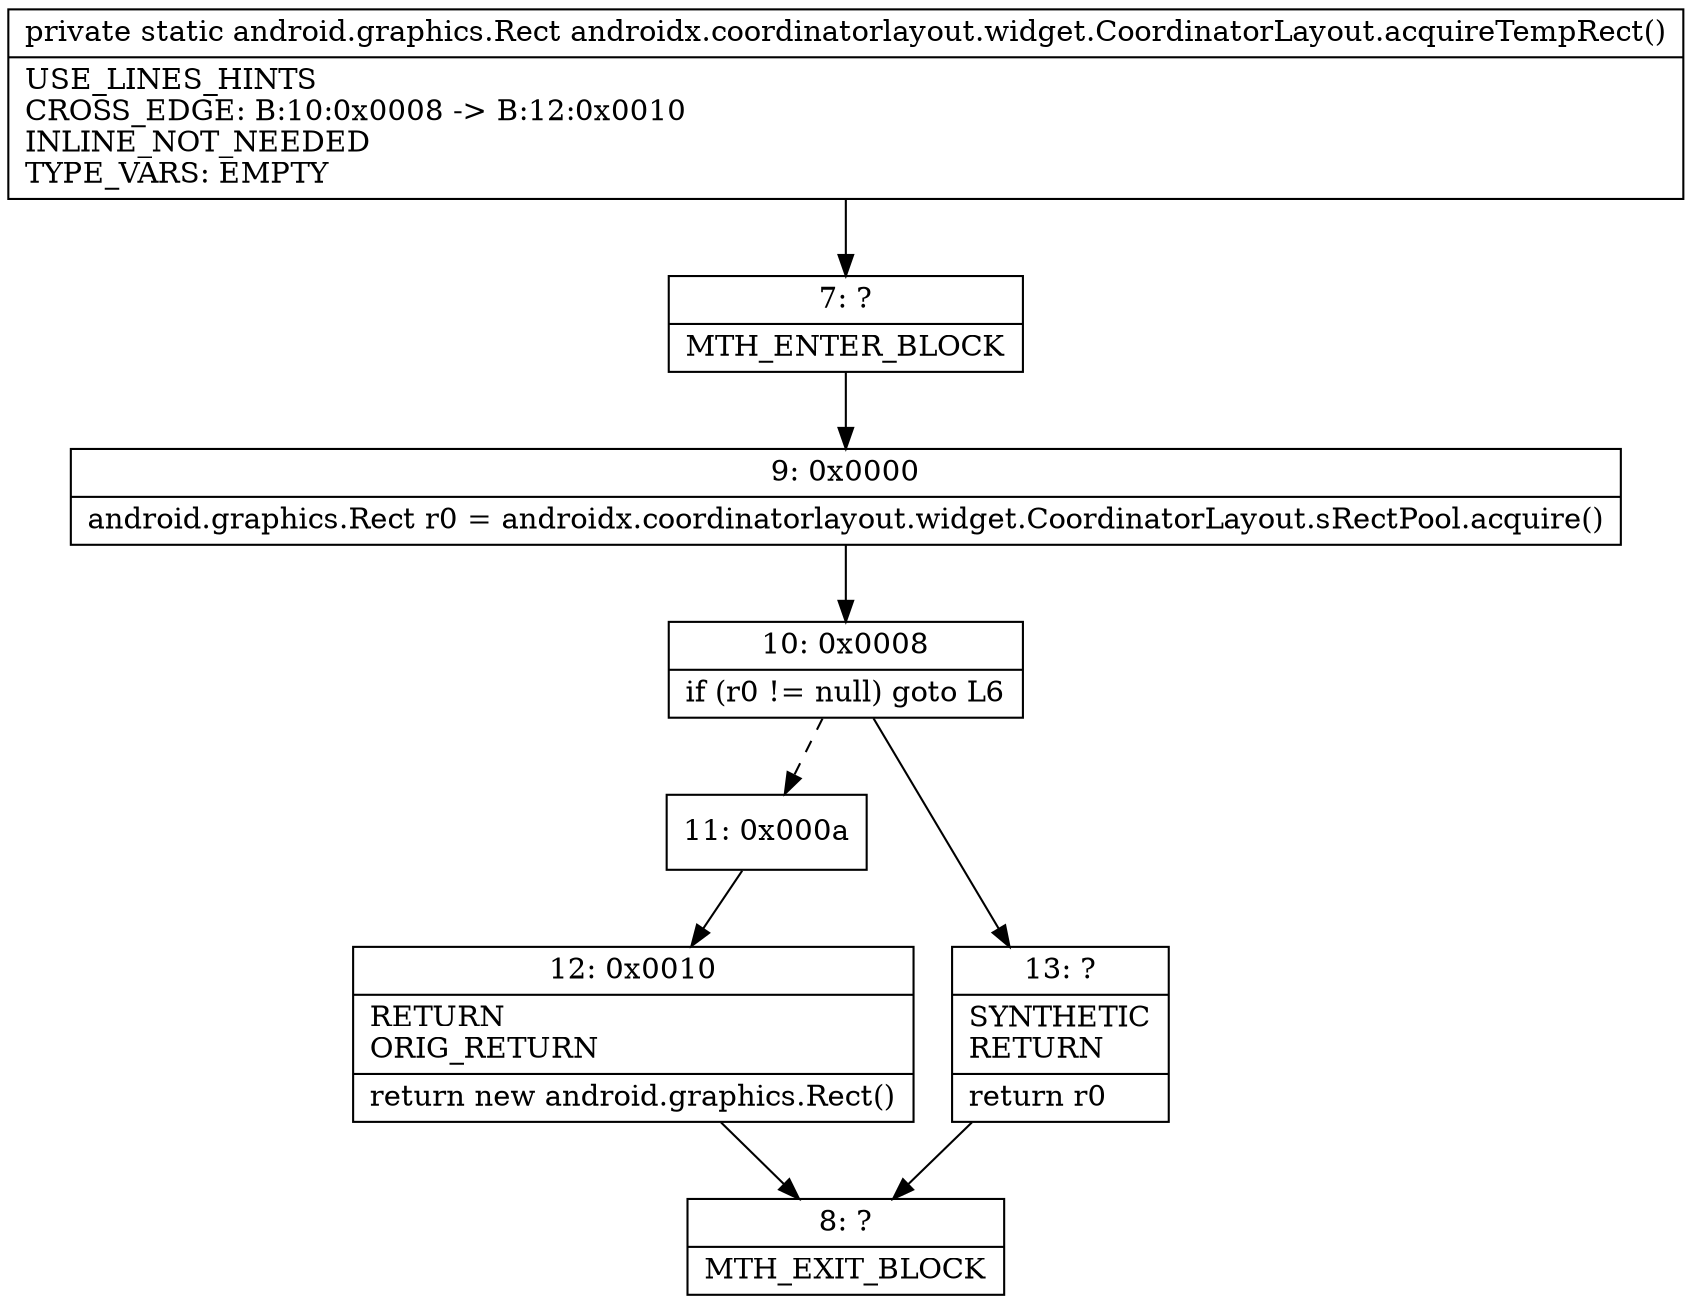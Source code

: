 digraph "CFG forandroidx.coordinatorlayout.widget.CoordinatorLayout.acquireTempRect()Landroid\/graphics\/Rect;" {
Node_7 [shape=record,label="{7\:\ ?|MTH_ENTER_BLOCK\l}"];
Node_9 [shape=record,label="{9\:\ 0x0000|android.graphics.Rect r0 = androidx.coordinatorlayout.widget.CoordinatorLayout.sRectPool.acquire()\l}"];
Node_10 [shape=record,label="{10\:\ 0x0008|if (r0 != null) goto L6\l}"];
Node_11 [shape=record,label="{11\:\ 0x000a}"];
Node_12 [shape=record,label="{12\:\ 0x0010|RETURN\lORIG_RETURN\l|return new android.graphics.Rect()\l}"];
Node_8 [shape=record,label="{8\:\ ?|MTH_EXIT_BLOCK\l}"];
Node_13 [shape=record,label="{13\:\ ?|SYNTHETIC\lRETURN\l|return r0\l}"];
MethodNode[shape=record,label="{private static android.graphics.Rect androidx.coordinatorlayout.widget.CoordinatorLayout.acquireTempRect()  | USE_LINES_HINTS\lCROSS_EDGE: B:10:0x0008 \-\> B:12:0x0010\lINLINE_NOT_NEEDED\lTYPE_VARS: EMPTY\l}"];
MethodNode -> Node_7;Node_7 -> Node_9;
Node_9 -> Node_10;
Node_10 -> Node_11[style=dashed];
Node_10 -> Node_13;
Node_11 -> Node_12;
Node_12 -> Node_8;
Node_13 -> Node_8;
}

